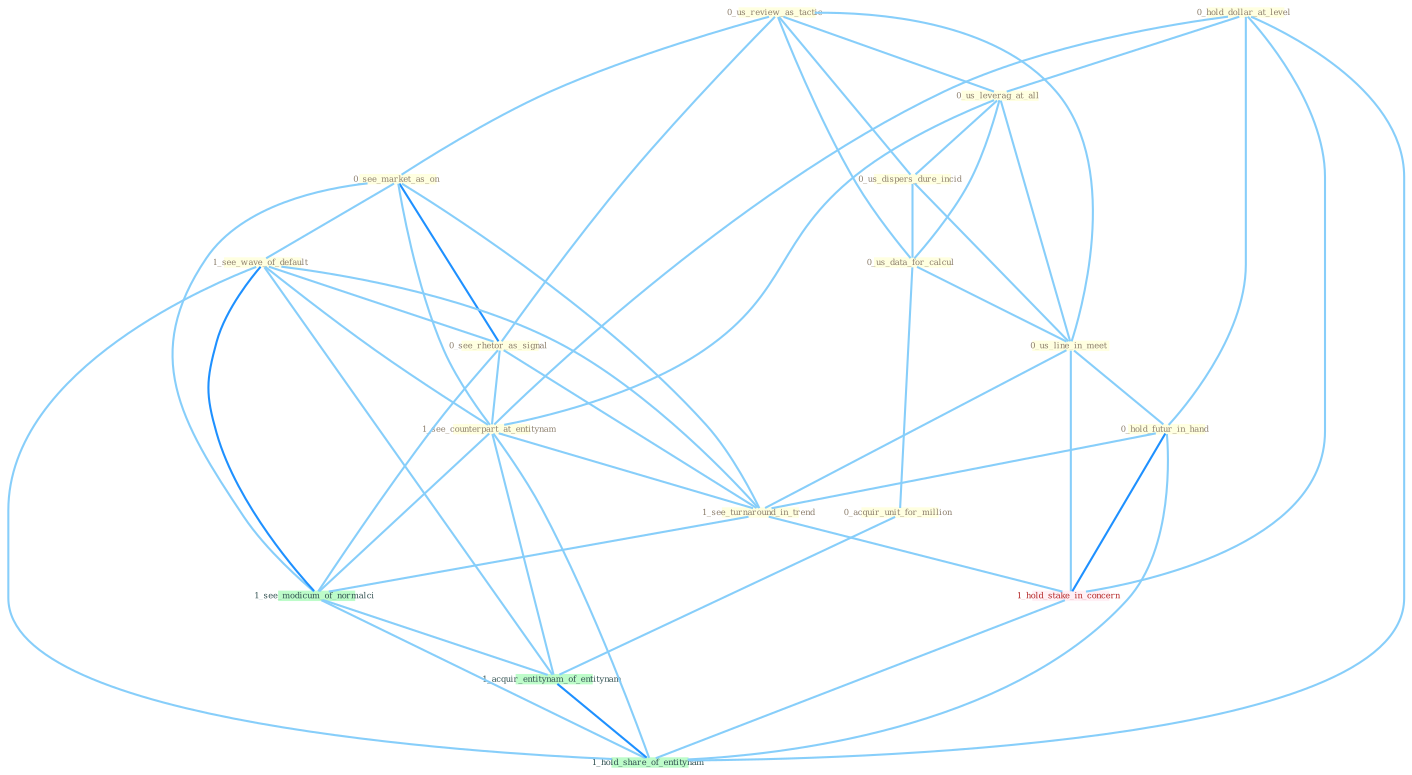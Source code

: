 Graph G{ 
    node
    [shape=polygon,style=filled,width=.5,height=.06,color="#BDFCC9",fixedsize=true,fontsize=4,
    fontcolor="#2f4f4f"];
    {node
    [color="#ffffe0", fontcolor="#8b7d6b"] "0_us_review_as_tactic " "0_hold_dollar_at_level " "0_us_leverag_at_all " "0_us_dispers_dure_incid " "0_us_data_for_calcul " "0_see_market_as_on " "1_see_wave_of_default " "0_us_line_in_meet " "0_hold_futur_in_hand " "0_see_rhetor_as_signal " "1_see_counterpart_at_entitynam " "1_see_turnaround_in_trend " "0_acquir_unit_for_million "}
{node [color="#fff0f5", fontcolor="#b22222"] "1_hold_stake_in_concern "}
edge [color="#B0E2FF"];

	"0_us_review_as_tactic " -- "0_us_leverag_at_all " [w="1", color="#87cefa" ];
	"0_us_review_as_tactic " -- "0_us_dispers_dure_incid " [w="1", color="#87cefa" ];
	"0_us_review_as_tactic " -- "0_us_data_for_calcul " [w="1", color="#87cefa" ];
	"0_us_review_as_tactic " -- "0_see_market_as_on " [w="1", color="#87cefa" ];
	"0_us_review_as_tactic " -- "0_us_line_in_meet " [w="1", color="#87cefa" ];
	"0_us_review_as_tactic " -- "0_see_rhetor_as_signal " [w="1", color="#87cefa" ];
	"0_hold_dollar_at_level " -- "0_us_leverag_at_all " [w="1", color="#87cefa" ];
	"0_hold_dollar_at_level " -- "0_hold_futur_in_hand " [w="1", color="#87cefa" ];
	"0_hold_dollar_at_level " -- "1_see_counterpart_at_entitynam " [w="1", color="#87cefa" ];
	"0_hold_dollar_at_level " -- "1_hold_stake_in_concern " [w="1", color="#87cefa" ];
	"0_hold_dollar_at_level " -- "1_hold_share_of_entitynam " [w="1", color="#87cefa" ];
	"0_us_leverag_at_all " -- "0_us_dispers_dure_incid " [w="1", color="#87cefa" ];
	"0_us_leverag_at_all " -- "0_us_data_for_calcul " [w="1", color="#87cefa" ];
	"0_us_leverag_at_all " -- "0_us_line_in_meet " [w="1", color="#87cefa" ];
	"0_us_leverag_at_all " -- "1_see_counterpart_at_entitynam " [w="1", color="#87cefa" ];
	"0_us_dispers_dure_incid " -- "0_us_data_for_calcul " [w="1", color="#87cefa" ];
	"0_us_dispers_dure_incid " -- "0_us_line_in_meet " [w="1", color="#87cefa" ];
	"0_us_data_for_calcul " -- "0_us_line_in_meet " [w="1", color="#87cefa" ];
	"0_us_data_for_calcul " -- "0_acquir_unit_for_million " [w="1", color="#87cefa" ];
	"0_see_market_as_on " -- "1_see_wave_of_default " [w="1", color="#87cefa" ];
	"0_see_market_as_on " -- "0_see_rhetor_as_signal " [w="2", color="#1e90ff" , len=0.8];
	"0_see_market_as_on " -- "1_see_counterpart_at_entitynam " [w="1", color="#87cefa" ];
	"0_see_market_as_on " -- "1_see_turnaround_in_trend " [w="1", color="#87cefa" ];
	"0_see_market_as_on " -- "1_see_modicum_of_normalci " [w="1", color="#87cefa" ];
	"1_see_wave_of_default " -- "0_see_rhetor_as_signal " [w="1", color="#87cefa" ];
	"1_see_wave_of_default " -- "1_see_counterpart_at_entitynam " [w="1", color="#87cefa" ];
	"1_see_wave_of_default " -- "1_see_turnaround_in_trend " [w="1", color="#87cefa" ];
	"1_see_wave_of_default " -- "1_see_modicum_of_normalci " [w="2", color="#1e90ff" , len=0.8];
	"1_see_wave_of_default " -- "1_acquir_entitynam_of_entitynam " [w="1", color="#87cefa" ];
	"1_see_wave_of_default " -- "1_hold_share_of_entitynam " [w="1", color="#87cefa" ];
	"0_us_line_in_meet " -- "0_hold_futur_in_hand " [w="1", color="#87cefa" ];
	"0_us_line_in_meet " -- "1_see_turnaround_in_trend " [w="1", color="#87cefa" ];
	"0_us_line_in_meet " -- "1_hold_stake_in_concern " [w="1", color="#87cefa" ];
	"0_hold_futur_in_hand " -- "1_see_turnaround_in_trend " [w="1", color="#87cefa" ];
	"0_hold_futur_in_hand " -- "1_hold_stake_in_concern " [w="2", color="#1e90ff" , len=0.8];
	"0_hold_futur_in_hand " -- "1_hold_share_of_entitynam " [w="1", color="#87cefa" ];
	"0_see_rhetor_as_signal " -- "1_see_counterpart_at_entitynam " [w="1", color="#87cefa" ];
	"0_see_rhetor_as_signal " -- "1_see_turnaround_in_trend " [w="1", color="#87cefa" ];
	"0_see_rhetor_as_signal " -- "1_see_modicum_of_normalci " [w="1", color="#87cefa" ];
	"1_see_counterpart_at_entitynam " -- "1_see_turnaround_in_trend " [w="1", color="#87cefa" ];
	"1_see_counterpart_at_entitynam " -- "1_see_modicum_of_normalci " [w="1", color="#87cefa" ];
	"1_see_counterpart_at_entitynam " -- "1_acquir_entitynam_of_entitynam " [w="1", color="#87cefa" ];
	"1_see_counterpart_at_entitynam " -- "1_hold_share_of_entitynam " [w="1", color="#87cefa" ];
	"1_see_turnaround_in_trend " -- "1_hold_stake_in_concern " [w="1", color="#87cefa" ];
	"1_see_turnaround_in_trend " -- "1_see_modicum_of_normalci " [w="1", color="#87cefa" ];
	"0_acquir_unit_for_million " -- "1_acquir_entitynam_of_entitynam " [w="1", color="#87cefa" ];
	"1_hold_stake_in_concern " -- "1_hold_share_of_entitynam " [w="1", color="#87cefa" ];
	"1_see_modicum_of_normalci " -- "1_acquir_entitynam_of_entitynam " [w="1", color="#87cefa" ];
	"1_see_modicum_of_normalci " -- "1_hold_share_of_entitynam " [w="1", color="#87cefa" ];
	"1_acquir_entitynam_of_entitynam " -- "1_hold_share_of_entitynam " [w="2", color="#1e90ff" , len=0.8];
}
